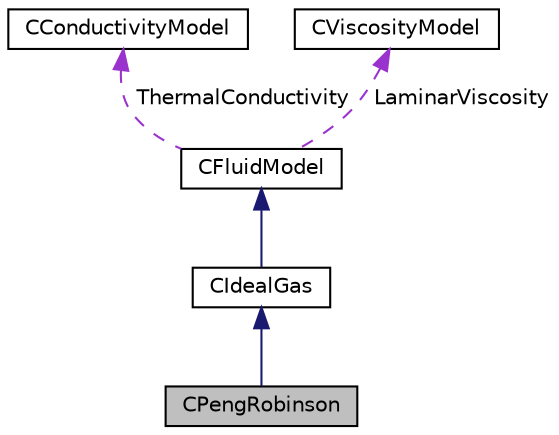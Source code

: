 digraph "CPengRobinson"
{
  edge [fontname="Helvetica",fontsize="10",labelfontname="Helvetica",labelfontsize="10"];
  node [fontname="Helvetica",fontsize="10",shape=record];
  Node3 [label="CPengRobinson",height=0.2,width=0.4,color="black", fillcolor="grey75", style="filled", fontcolor="black"];
  Node4 -> Node3 [dir="back",color="midnightblue",fontsize="10",style="solid",fontname="Helvetica"];
  Node4 [label="CIdealGas",height=0.2,width=0.4,color="black", fillcolor="white", style="filled",URL="$class_c_ideal_gas.html",tooltip="Child class for defining ideal gas model. "];
  Node5 -> Node4 [dir="back",color="midnightblue",fontsize="10",style="solid",fontname="Helvetica"];
  Node5 [label="CFluidModel",height=0.2,width=0.4,color="black", fillcolor="white", style="filled",URL="$class_c_fluid_model.html",tooltip="Main class for defining the Thermo-Physical Model a child class for each particular Model (Ideal-Gas..."];
  Node6 -> Node5 [dir="back",color="darkorchid3",fontsize="10",style="dashed",label=" ThermalConductivity" ,fontname="Helvetica"];
  Node6 [label="CConductivityModel",height=0.2,width=0.4,color="black", fillcolor="white", style="filled",URL="$class_c_conductivity_model.html"];
  Node7 -> Node5 [dir="back",color="darkorchid3",fontsize="10",style="dashed",label=" LaminarViscosity" ,fontname="Helvetica"];
  Node7 [label="CViscosityModel",height=0.2,width=0.4,color="black", fillcolor="white", style="filled",URL="$class_c_viscosity_model.html",tooltip="Main class for defining the Transport-Physical Model a child class for each particular Model (Power l..."];
}
